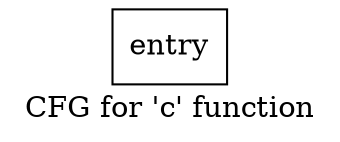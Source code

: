 digraph "CFG for 'c' function" {
	label="CFG for 'c' function";

	Node0xf82520 [shape=record,label="{entry}"];
}
